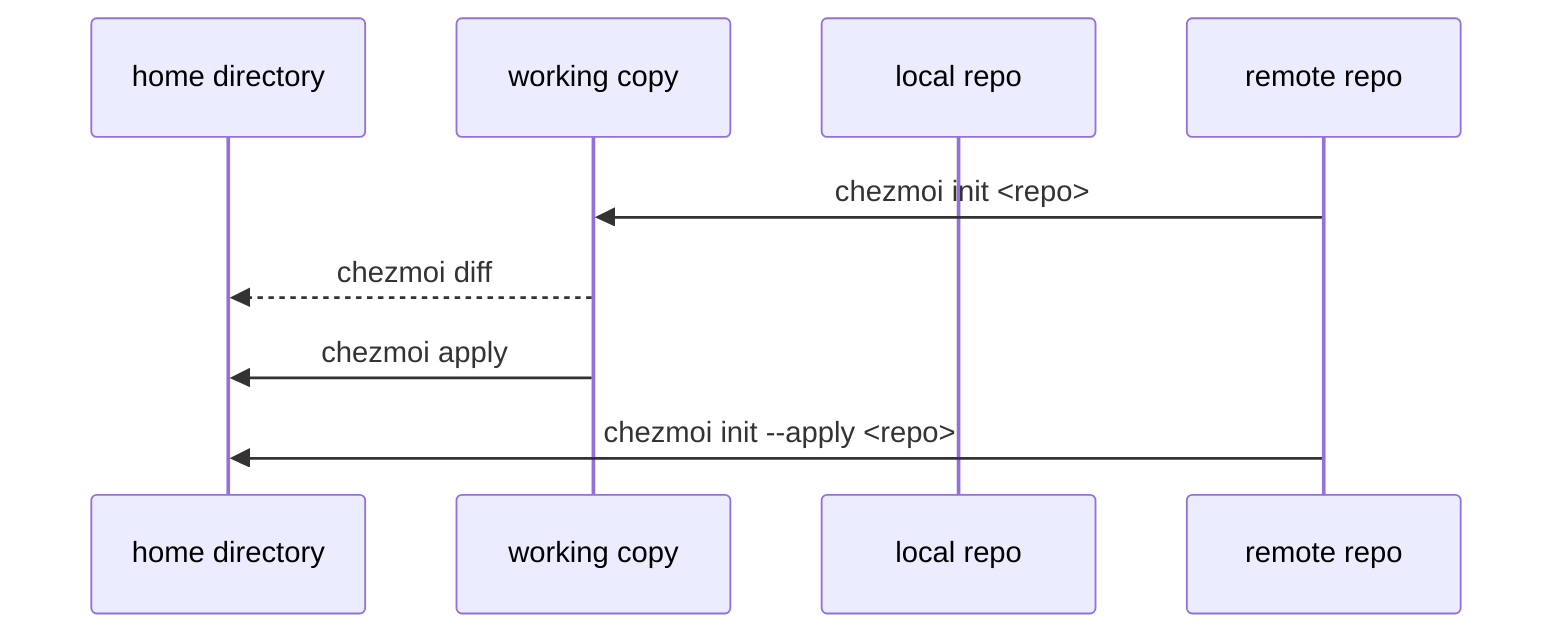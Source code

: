 sequenceDiagram
    participant H as home directory
    participant W as working copy
    participant L as local repo
    participant R as remote repo
    R->>W: chezmoi init <repo>
    W-->>H: chezmoi diff
    W->>H: chezmoi apply
    R->>H: chezmoi init --apply <repo>